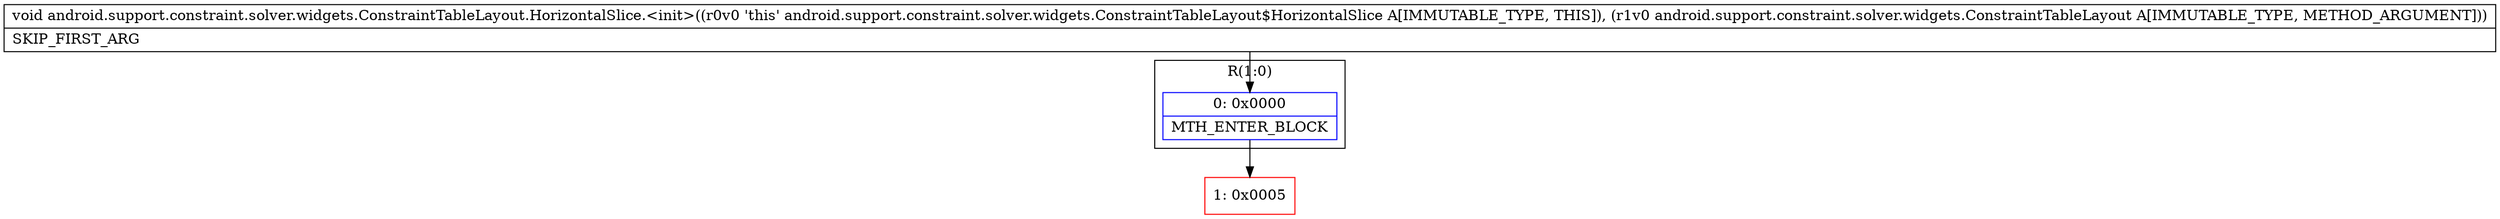 digraph "CFG forandroid.support.constraint.solver.widgets.ConstraintTableLayout.HorizontalSlice.\<init\>(Landroid\/support\/constraint\/solver\/widgets\/ConstraintTableLayout;)V" {
subgraph cluster_Region_1017496221 {
label = "R(1:0)";
node [shape=record,color=blue];
Node_0 [shape=record,label="{0\:\ 0x0000|MTH_ENTER_BLOCK\l}"];
}
Node_1 [shape=record,color=red,label="{1\:\ 0x0005}"];
MethodNode[shape=record,label="{void android.support.constraint.solver.widgets.ConstraintTableLayout.HorizontalSlice.\<init\>((r0v0 'this' android.support.constraint.solver.widgets.ConstraintTableLayout$HorizontalSlice A[IMMUTABLE_TYPE, THIS]), (r1v0 android.support.constraint.solver.widgets.ConstraintTableLayout A[IMMUTABLE_TYPE, METHOD_ARGUMENT]))  | SKIP_FIRST_ARG\l}"];
MethodNode -> Node_0;
Node_0 -> Node_1;
}

